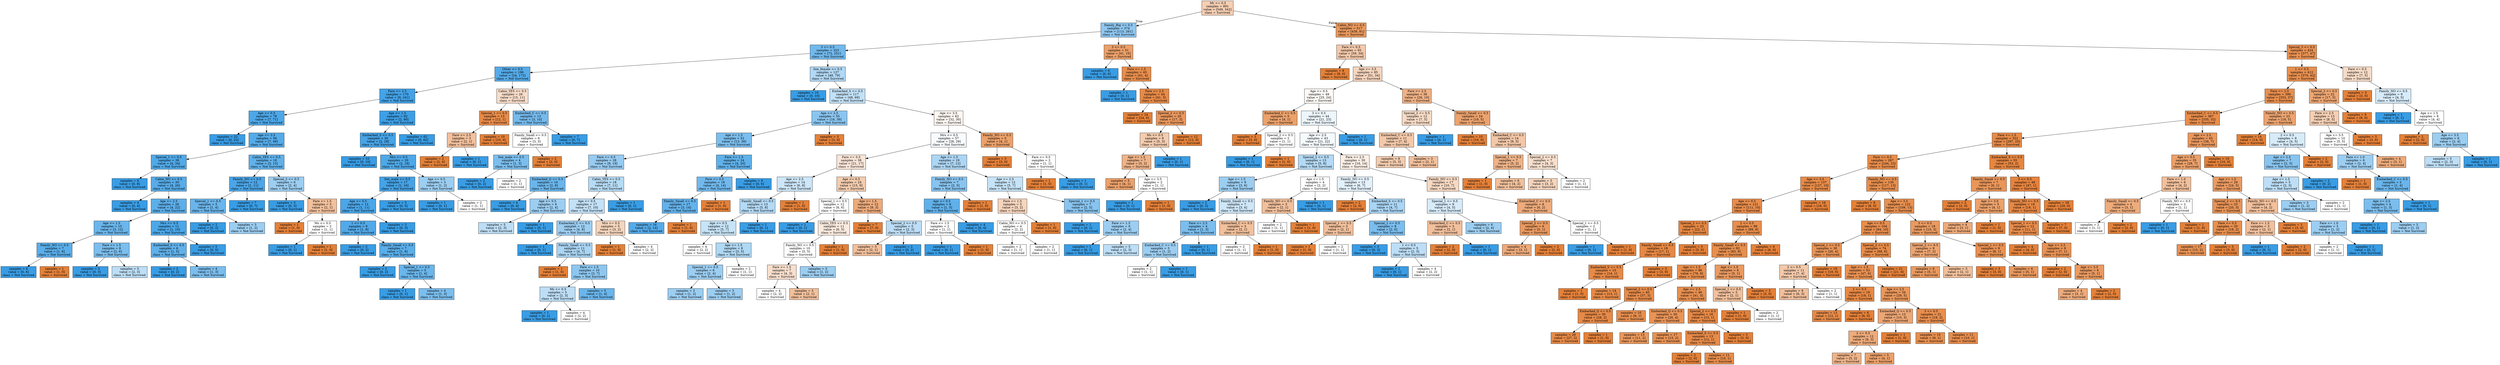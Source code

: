 digraph Tree {
node [shape=box, style="filled", color="black"] ;
0 [label=" Mr <= 0.5\nsamples = 891\nvalue = [549, 342]\nclass = Survived", fillcolor="#e5813960"] ;
1 [label="Family_Big <= 0.5\nsamples = 374\nvalue = [113, 261]\nclass = Not Survived", fillcolor="#399de591"] ;
0 -> 1 [labeldistance=2.5, labelangle=45, headlabel="True"] ;
2 [label="3 <= 0.5\nsamples = 323\nvalue = [72, 251]\nclass = Not Survived", fillcolor="#399de5b6"] ;
1 -> 2 ;
3 [label="Other <= 0.5\nsamples = 196\nvalue = [24, 172]\nclass = Not Survived", fillcolor="#399de5db"] ;
2 -> 3 ;
4 [label="Fare <= 2.5\nsamples = 170\nvalue = [9, 161]\nclass = Not Survived", fillcolor="#399de5f1"] ;
3 -> 4 ;
5 [label="Age <= 0.5\nsamples = 78\nvalue = [7, 71]\nclass = Not Survived", fillcolor="#399de5e6"] ;
4 -> 5 ;
6 [label="samples = 22\nvalue = [0, 22]\nclass = Not Survived", fillcolor="#399de5ff"] ;
5 -> 6 ;
7 [label="Age <= 3.5\nsamples = 56\nvalue = [7, 49]\nclass = Not Survived", fillcolor="#399de5db"] ;
5 -> 7 ;
8 [label="Special_1 <= 0.5\nsamples = 38\nvalue = [4, 34]\nclass = Not Survived", fillcolor="#399de5e1"] ;
7 -> 8 ;
9 [label="samples = 8\nvalue = [0, 8]\nclass = Not Survived", fillcolor="#399de5ff"] ;
8 -> 9 ;
10 [label="Cabin_NO <= 0.5\nsamples = 30\nvalue = [4, 26]\nclass = Not Survived", fillcolor="#399de5d8"] ;
8 -> 10 ;
11 [label="samples = 4\nvalue = [0, 4]\nclass = Not Survived", fillcolor="#399de5ff"] ;
10 -> 11 ;
12 [label="Age <= 2.5\nsamples = 26\nvalue = [4, 22]\nclass = Not Survived", fillcolor="#399de5d1"] ;
10 -> 12 ;
13 [label="Age <= 1.5\nsamples = 15\nvalue = [3, 12]\nclass = Not Survived", fillcolor="#399de5bf"] ;
12 -> 13 ;
14 [label="Family_NO <= 0.5\nsamples = 7\nvalue = [1, 6]\nclass = Not Survived", fillcolor="#399de5d4"] ;
13 -> 14 ;
15 [label="samples = 6\nvalue = [0, 6]\nclass = Not Survived", fillcolor="#399de5ff"] ;
14 -> 15 ;
16 [label="samples = 1\nvalue = [1, 0]\nclass = Survived", fillcolor="#e58139ff"] ;
14 -> 16 ;
17 [label="Fare <= 1.5\nsamples = 8\nvalue = [2, 6]\nclass = Not Survived", fillcolor="#399de5aa"] ;
13 -> 17 ;
18 [label="samples = 3\nvalue = [0, 3]\nclass = Not Survived", fillcolor="#399de5ff"] ;
17 -> 18 ;
19 [label="samples = 5\nvalue = [2, 3]\nclass = Not Survived", fillcolor="#399de555"] ;
17 -> 19 ;
20 [label=" Mrs <= 0.5\nsamples = 11\nvalue = [1, 10]\nclass = Not Survived", fillcolor="#399de5e6"] ;
12 -> 20 ;
21 [label="Embarked_S <= 0.5\nsamples = 6\nvalue = [1, 5]\nclass = Not Survived", fillcolor="#399de5cc"] ;
20 -> 21 ;
22 [label="samples = 2\nvalue = [0, 2]\nclass = Not Survived", fillcolor="#399de5ff"] ;
21 -> 22 ;
23 [label="samples = 4\nvalue = [1, 3]\nclass = Not Survived", fillcolor="#399de5aa"] ;
21 -> 23 ;
24 [label="samples = 5\nvalue = [0, 5]\nclass = Not Survived", fillcolor="#399de5ff"] ;
20 -> 24 ;
25 [label="Cabin_YES <= 0.5\nsamples = 18\nvalue = [3, 15]\nclass = Not Survived", fillcolor="#399de5cc"] ;
7 -> 25 ;
26 [label="Family_NO <= 0.5\nsamples = 12\nvalue = [1, 11]\nclass = Not Survived", fillcolor="#399de5e8"] ;
25 -> 26 ;
27 [label="Special_1 <= 0.5\nsamples = 5\nvalue = [1, 4]\nclass = Not Survived", fillcolor="#399de5bf"] ;
26 -> 27 ;
28 [label="samples = 2\nvalue = [0, 2]\nclass = Not Survived", fillcolor="#399de5ff"] ;
27 -> 28 ;
29 [label="samples = 3\nvalue = [1, 2]\nclass = Not Survived", fillcolor="#399de57f"] ;
27 -> 29 ;
30 [label="samples = 7\nvalue = [0, 7]\nclass = Not Survived", fillcolor="#399de5ff"] ;
26 -> 30 ;
31 [label="Special_2 <= 0.5\nsamples = 6\nvalue = [2, 4]\nclass = Not Survived", fillcolor="#399de57f"] ;
25 -> 31 ;
32 [label="samples = 3\nvalue = [0, 3]\nclass = Not Survived", fillcolor="#399de5ff"] ;
31 -> 32 ;
33 [label="Fare <= 1.5\nsamples = 3\nvalue = [2, 1]\nclass = Survived", fillcolor="#e581397f"] ;
31 -> 33 ;
34 [label="samples = 1\nvalue = [1, 0]\nclass = Survived", fillcolor="#e58139ff"] ;
33 -> 34 ;
35 [label=" Ms <= 0.5\nsamples = 2\nvalue = [1, 1]\nclass = Survived", fillcolor="#e5813900"] ;
33 -> 35 ;
36 [label="samples = 1\nvalue = [0, 1]\nclass = Not Survived", fillcolor="#399de5ff"] ;
35 -> 36 ;
37 [label="samples = 1\nvalue = [1, 0]\nclass = Survived", fillcolor="#e58139ff"] ;
35 -> 37 ;
38 [label="Age <= 1.5\nsamples = 92\nvalue = [2, 90]\nclass = Not Survived", fillcolor="#399de5f9"] ;
4 -> 38 ;
39 [label="Embarked_S <= 0.5\nsamples = 30\nvalue = [2, 28]\nclass = Not Survived", fillcolor="#399de5ed"] ;
38 -> 39 ;
40 [label="samples = 10\nvalue = [0, 10]\nclass = Not Survived", fillcolor="#399de5ff"] ;
39 -> 40 ;
41 [label=" Mrs <= 0.5\nsamples = 20\nvalue = [2, 18]\nclass = Not Survived", fillcolor="#399de5e3"] ;
39 -> 41 ;
42 [label="Sex_male <= 0.5\nsamples = 17\nvalue = [1, 16]\nclass = Not Survived", fillcolor="#399de5ef"] ;
41 -> 42 ;
43 [label="Age <= 0.5\nsamples = 12\nvalue = [1, 11]\nclass = Not Survived", fillcolor="#399de5e8"] ;
42 -> 43 ;
44 [label="1 <= 0.5\nsamples = 9\nvalue = [1, 8]\nclass = Not Survived", fillcolor="#399de5df"] ;
43 -> 44 ;
45 [label="samples = 2\nvalue = [0, 2]\nclass = Not Survived", fillcolor="#399de5ff"] ;
44 -> 45 ;
46 [label="Family_Small <= 0.5\nsamples = 7\nvalue = [1, 6]\nclass = Not Survived", fillcolor="#399de5d4"] ;
44 -> 46 ;
47 [label="samples = 2\nvalue = [0, 2]\nclass = Not Survived", fillcolor="#399de5ff"] ;
46 -> 47 ;
48 [label="Special_1 <= 0.5\nsamples = 5\nvalue = [1, 4]\nclass = Not Survived", fillcolor="#399de5bf"] ;
46 -> 48 ;
49 [label="samples = 1\nvalue = [0, 1]\nclass = Not Survived", fillcolor="#399de5ff"] ;
48 -> 49 ;
50 [label="samples = 4\nvalue = [1, 3]\nclass = Not Survived", fillcolor="#399de5aa"] ;
48 -> 50 ;
51 [label="samples = 3\nvalue = [0, 3]\nclass = Not Survived", fillcolor="#399de5ff"] ;
43 -> 51 ;
52 [label="samples = 5\nvalue = [0, 5]\nclass = Not Survived", fillcolor="#399de5ff"] ;
42 -> 52 ;
53 [label="Age <= 0.5\nsamples = 3\nvalue = [1, 2]\nclass = Not Survived", fillcolor="#399de57f"] ;
41 -> 53 ;
54 [label="samples = 1\nvalue = [0, 1]\nclass = Not Survived", fillcolor="#399de5ff"] ;
53 -> 54 ;
55 [label="samples = 2\nvalue = [1, 1]\nclass = Survived", fillcolor="#e5813900"] ;
53 -> 55 ;
56 [label="samples = 62\nvalue = [0, 62]\nclass = Not Survived", fillcolor="#399de5ff"] ;
38 -> 56 ;
57 [label="Cabin_YES <= 0.5\nsamples = 26\nvalue = [15, 11]\nclass = Survived", fillcolor="#e5813944"] ;
3 -> 57 ;
58 [label="Special_1 <= 0.5\nsamples = 13\nvalue = [12, 1]\nclass = Survived", fillcolor="#e58139ea"] ;
57 -> 58 ;
59 [label="Fare <= 2.5\nsamples = 3\nvalue = [2, 1]\nclass = Survived", fillcolor="#e581397f"] ;
58 -> 59 ;
60 [label="samples = 2\nvalue = [2, 0]\nclass = Survived", fillcolor="#e58139ff"] ;
59 -> 60 ;
61 [label="samples = 1\nvalue = [0, 1]\nclass = Not Survived", fillcolor="#399de5ff"] ;
59 -> 61 ;
62 [label="samples = 10\nvalue = [10, 0]\nclass = Survived", fillcolor="#e58139ff"] ;
58 -> 62 ;
63 [label="Embarked_C <= 0.5\nsamples = 13\nvalue = [3, 10]\nclass = Not Survived", fillcolor="#399de5b3"] ;
57 -> 63 ;
64 [label="Family_Small <= 0.5\nsamples = 6\nvalue = [3, 3]\nclass = Survived", fillcolor="#e5813900"] ;
63 -> 64 ;
65 [label="Sex_male <= 0.5\nsamples = 4\nvalue = [1, 3]\nclass = Not Survived", fillcolor="#399de5aa"] ;
64 -> 65 ;
66 [label="samples = 2\nvalue = [0, 2]\nclass = Not Survived", fillcolor="#399de5ff"] ;
65 -> 66 ;
67 [label="samples = 2\nvalue = [1, 1]\nclass = Survived", fillcolor="#e5813900"] ;
65 -> 67 ;
68 [label="samples = 2\nvalue = [2, 0]\nclass = Survived", fillcolor="#e58139ff"] ;
64 -> 68 ;
69 [label="samples = 7\nvalue = [0, 7]\nclass = Not Survived", fillcolor="#399de5ff"] ;
63 -> 69 ;
70 [label="Sex_female <= 0.5\nsamples = 127\nvalue = [48, 79]\nclass = Not Survived", fillcolor="#399de564"] ;
2 -> 70 ;
71 [label="samples = 10\nvalue = [0, 10]\nclass = Not Survived", fillcolor="#399de5ff"] ;
70 -> 71 ;
72 [label="Embarked_S <= 0.5\nsamples = 117\nvalue = [48, 69]\nclass = Not Survived", fillcolor="#399de54e"] ;
70 -> 72 ;
73 [label="Age <= 2.5\nsamples = 55\nvalue = [16, 39]\nclass = Not Survived", fillcolor="#399de596"] ;
72 -> 73 ;
74 [label="Age <= 1.5\nsamples = 52\nvalue = [13, 39]\nclass = Not Survived", fillcolor="#399de5aa"] ;
73 -> 74 ;
75 [label="Fare <= 0.5\nsamples = 28\nvalue = [9, 19]\nclass = Not Survived", fillcolor="#399de586"] ;
74 -> 75 ;
76 [label="Embarked_Q <= 0.5\nsamples = 10\nvalue = [2, 8]\nclass = Not Survived", fillcolor="#399de5bf"] ;
75 -> 76 ;
77 [label="samples = 4\nvalue = [0, 4]\nclass = Not Survived", fillcolor="#399de5ff"] ;
76 -> 77 ;
78 [label="Age <= 0.5\nsamples = 6\nvalue = [2, 4]\nclass = Not Survived", fillcolor="#399de57f"] ;
76 -> 78 ;
79 [label="samples = 5\nvalue = [2, 3]\nclass = Not Survived", fillcolor="#399de555"] ;
78 -> 79 ;
80 [label="samples = 1\nvalue = [0, 1]\nclass = Not Survived", fillcolor="#399de5ff"] ;
78 -> 80 ;
81 [label="Cabin_YES <= 0.5\nsamples = 18\nvalue = [7, 11]\nclass = Not Survived", fillcolor="#399de55d"] ;
75 -> 81 ;
82 [label="Age <= 0.5\nsamples = 17\nvalue = [7, 10]\nclass = Not Survived", fillcolor="#399de54d"] ;
81 -> 82 ;
83 [label="Embarked_C <= 0.5\nsamples = 12\nvalue = [4, 8]\nclass = Not Survived", fillcolor="#399de57f"] ;
82 -> 83 ;
84 [label="samples = 1\nvalue = [0, 1]\nclass = Not Survived", fillcolor="#399de5ff"] ;
83 -> 84 ;
85 [label="Family_Small <= 0.5\nsamples = 11\nvalue = [4, 7]\nclass = Not Survived", fillcolor="#399de56d"] ;
83 -> 85 ;
86 [label="samples = 1\nvalue = [1, 0]\nclass = Survived", fillcolor="#e58139ff"] ;
85 -> 86 ;
87 [label="Fare <= 1.5\nsamples = 10\nvalue = [3, 7]\nclass = Not Survived", fillcolor="#399de592"] ;
85 -> 87 ;
88 [label=" Ms <= 0.5\nsamples = 5\nvalue = [2, 3]\nclass = Not Survived", fillcolor="#399de555"] ;
87 -> 88 ;
89 [label="samples = 1\nvalue = [0, 1]\nclass = Not Survived", fillcolor="#399de5ff"] ;
88 -> 89 ;
90 [label="samples = 4\nvalue = [2, 2]\nclass = Survived", fillcolor="#e5813900"] ;
88 -> 90 ;
91 [label="samples = 5\nvalue = [1, 4]\nclass = Not Survived", fillcolor="#399de5bf"] ;
87 -> 91 ;
92 [label=" Mrs <= 0.5\nsamples = 5\nvalue = [3, 2]\nclass = Survived", fillcolor="#e5813955"] ;
82 -> 92 ;
93 [label="samples = 1\nvalue = [1, 0]\nclass = Survived", fillcolor="#e58139ff"] ;
92 -> 93 ;
94 [label="samples = 4\nvalue = [2, 2]\nclass = Survived", fillcolor="#e5813900"] ;
92 -> 94 ;
95 [label="samples = 1\nvalue = [0, 1]\nclass = Not Survived", fillcolor="#399de5ff"] ;
81 -> 95 ;
96 [label="Fare <= 1.5\nsamples = 24\nvalue = [4, 20]\nclass = Not Survived", fillcolor="#399de5cc"] ;
74 -> 96 ;
97 [label="Fare <= 0.5\nsamples = 18\nvalue = [4, 14]\nclass = Not Survived", fillcolor="#399de5b6"] ;
96 -> 97 ;
98 [label="Family_Small <= 0.5\nsamples = 17\nvalue = [3, 14]\nclass = Not Survived", fillcolor="#399de5c8"] ;
97 -> 98 ;
99 [label="samples = 16\nvalue = [2, 14]\nclass = Not Survived", fillcolor="#399de5db"] ;
98 -> 99 ;
100 [label="samples = 1\nvalue = [1, 0]\nclass = Survived", fillcolor="#e58139ff"] ;
98 -> 100 ;
101 [label="samples = 1\nvalue = [1, 0]\nclass = Survived", fillcolor="#e58139ff"] ;
97 -> 101 ;
102 [label="samples = 6\nvalue = [0, 6]\nclass = Not Survived", fillcolor="#399de5ff"] ;
96 -> 102 ;
103 [label="samples = 3\nvalue = [3, 0]\nclass = Survived", fillcolor="#e58139ff"] ;
73 -> 103 ;
104 [label="Age <= 3.5\nsamples = 62\nvalue = [32, 30]\nclass = Survived", fillcolor="#e5813910"] ;
72 -> 104 ;
105 [label=" Mrs <= 0.5\nsamples = 57\nvalue = [28, 29]\nclass = Not Survived", fillcolor="#399de509"] ;
104 -> 105 ;
106 [label="Fare <= 0.5\nsamples = 38\nvalue = [21, 17]\nclass = Survived", fillcolor="#e5813931"] ;
105 -> 106 ;
107 [label="Age <= 2.5\nsamples = 14\nvalue = [6, 8]\nclass = Not Survived", fillcolor="#399de540"] ;
106 -> 107 ;
108 [label="Family_Small <= 0.5\nsamples = 13\nvalue = [5, 8]\nclass = Not Survived", fillcolor="#399de560"] ;
107 -> 108 ;
109 [label="Age <= 0.5\nsamples = 12\nvalue = [5, 7]\nclass = Not Survived", fillcolor="#399de549"] ;
108 -> 109 ;
110 [label="samples = 4\nvalue = [2, 2]\nclass = Survived", fillcolor="#e5813900"] ;
109 -> 110 ;
111 [label="Age <= 1.5\nsamples = 8\nvalue = [3, 5]\nclass = Not Survived", fillcolor="#399de566"] ;
109 -> 111 ;
112 [label="Special_1 <= 0.5\nsamples = 6\nvalue = [2, 4]\nclass = Not Survived", fillcolor="#399de57f"] ;
111 -> 112 ;
113 [label="samples = 3\nvalue = [1, 2]\nclass = Not Survived", fillcolor="#399de57f"] ;
112 -> 113 ;
114 [label="samples = 3\nvalue = [1, 2]\nclass = Not Survived", fillcolor="#399de57f"] ;
112 -> 114 ;
115 [label="samples = 2\nvalue = [1, 1]\nclass = Survived", fillcolor="#e5813900"] ;
111 -> 115 ;
116 [label="samples = 1\nvalue = [0, 1]\nclass = Not Survived", fillcolor="#399de5ff"] ;
108 -> 116 ;
117 [label="samples = 1\nvalue = [1, 0]\nclass = Survived", fillcolor="#e58139ff"] ;
107 -> 117 ;
118 [label="Age <= 0.5\nsamples = 24\nvalue = [15, 9]\nclass = Survived", fillcolor="#e5813966"] ;
106 -> 118 ;
119 [label="Special_1 <= 0.5\nsamples = 12\nvalue = [6, 6]\nclass = Survived", fillcolor="#e5813900"] ;
118 -> 119 ;
120 [label="samples = 1\nvalue = [0, 1]\nclass = Not Survived", fillcolor="#399de5ff"] ;
119 -> 120 ;
121 [label="Cabin_YES <= 0.5\nsamples = 11\nvalue = [6, 5]\nclass = Survived", fillcolor="#e581392a"] ;
119 -> 121 ;
122 [label="Family_NO <= 0.5\nsamples = 10\nvalue = [5, 5]\nclass = Survived", fillcolor="#e5813900"] ;
121 -> 122 ;
123 [label="Fare <= 1.5\nsamples = 7\nvalue = [4, 3]\nclass = Survived", fillcolor="#e5813940"] ;
122 -> 123 ;
124 [label="samples = 4\nvalue = [2, 2]\nclass = Survived", fillcolor="#e5813900"] ;
123 -> 124 ;
125 [label="samples = 3\nvalue = [2, 1]\nclass = Survived", fillcolor="#e581397f"] ;
123 -> 125 ;
126 [label="samples = 3\nvalue = [1, 2]\nclass = Not Survived", fillcolor="#399de57f"] ;
122 -> 126 ;
127 [label="samples = 1\nvalue = [1, 0]\nclass = Survived", fillcolor="#e58139ff"] ;
121 -> 127 ;
128 [label="Age <= 1.5\nsamples = 12\nvalue = [9, 3]\nclass = Survived", fillcolor="#e58139aa"] ;
118 -> 128 ;
129 [label="samples = 7\nvalue = [7, 0]\nclass = Survived", fillcolor="#e58139ff"] ;
128 -> 129 ;
130 [label="Special_2 <= 0.5\nsamples = 5\nvalue = [2, 3]\nclass = Not Survived", fillcolor="#399de555"] ;
128 -> 130 ;
131 [label="samples = 3\nvalue = [2, 1]\nclass = Survived", fillcolor="#e581397f"] ;
130 -> 131 ;
132 [label="samples = 2\nvalue = [0, 2]\nclass = Not Survived", fillcolor="#399de5ff"] ;
130 -> 132 ;
133 [label="Age <= 1.5\nsamples = 19\nvalue = [7, 12]\nclass = Not Survived", fillcolor="#399de56a"] ;
105 -> 133 ;
134 [label="Family_NO <= 0.5\nsamples = 7\nvalue = [2, 5]\nclass = Not Survived", fillcolor="#399de599"] ;
133 -> 134 ;
135 [label="Age <= 0.5\nsamples = 6\nvalue = [1, 5]\nclass = Not Survived", fillcolor="#399de5cc"] ;
134 -> 135 ;
136 [label="Fare <= 1.5\nsamples = 2\nvalue = [1, 1]\nclass = Survived", fillcolor="#e5813900"] ;
135 -> 136 ;
137 [label="samples = 1\nvalue = [0, 1]\nclass = Not Survived", fillcolor="#399de5ff"] ;
136 -> 137 ;
138 [label="samples = 1\nvalue = [1, 0]\nclass = Survived", fillcolor="#e58139ff"] ;
136 -> 138 ;
139 [label="samples = 4\nvalue = [0, 4]\nclass = Not Survived", fillcolor="#399de5ff"] ;
135 -> 139 ;
140 [label="samples = 1\nvalue = [1, 0]\nclass = Survived", fillcolor="#e58139ff"] ;
134 -> 140 ;
141 [label="Age <= 2.5\nsamples = 12\nvalue = [5, 7]\nclass = Not Survived", fillcolor="#399de549"] ;
133 -> 141 ;
142 [label="Fare <= 1.5\nsamples = 5\nvalue = [3, 2]\nclass = Survived", fillcolor="#e5813955"] ;
141 -> 142 ;
143 [label="Cabin_NO <= 0.5\nsamples = 4\nvalue = [2, 2]\nclass = Survived", fillcolor="#e5813900"] ;
142 -> 143 ;
144 [label="samples = 2\nvalue = [1, 1]\nclass = Survived", fillcolor="#e5813900"] ;
143 -> 144 ;
145 [label="samples = 2\nvalue = [1, 1]\nclass = Survived", fillcolor="#e5813900"] ;
143 -> 145 ;
146 [label="samples = 1\nvalue = [1, 0]\nclass = Survived", fillcolor="#e58139ff"] ;
142 -> 146 ;
147 [label="Special_1 <= 0.5\nsamples = 7\nvalue = [2, 5]\nclass = Not Survived", fillcolor="#399de599"] ;
141 -> 147 ;
148 [label="samples = 1\nvalue = [0, 1]\nclass = Not Survived", fillcolor="#399de5ff"] ;
147 -> 148 ;
149 [label="Fare <= 1.5\nsamples = 6\nvalue = [2, 4]\nclass = Not Survived", fillcolor="#399de57f"] ;
147 -> 149 ;
150 [label="samples = 1\nvalue = [0, 1]\nclass = Not Survived", fillcolor="#399de5ff"] ;
149 -> 150 ;
151 [label="samples = 5\nvalue = [2, 3]\nclass = Not Survived", fillcolor="#399de555"] ;
149 -> 151 ;
152 [label="Family_NO <= 0.5\nsamples = 5\nvalue = [4, 1]\nclass = Survived", fillcolor="#e58139bf"] ;
104 -> 152 ;
153 [label="samples = 3\nvalue = [3, 0]\nclass = Survived", fillcolor="#e58139ff"] ;
152 -> 153 ;
154 [label="Fare <= 0.5\nsamples = 2\nvalue = [1, 1]\nclass = Survived", fillcolor="#e5813900"] ;
152 -> 154 ;
155 [label="samples = 1\nvalue = [1, 0]\nclass = Survived", fillcolor="#e58139ff"] ;
154 -> 155 ;
156 [label="samples = 1\nvalue = [0, 1]\nclass = Not Survived", fillcolor="#399de5ff"] ;
154 -> 156 ;
157 [label="3 <= 0.5\nsamples = 51\nvalue = [41, 10]\nclass = Survived", fillcolor="#e58139c1"] ;
1 -> 157 ;
158 [label="samples = 6\nvalue = [0, 6]\nclass = Not Survived", fillcolor="#399de5ff"] ;
157 -> 158 ;
159 [label="Fare <= 1.5\nsamples = 45\nvalue = [41, 4]\nclass = Survived", fillcolor="#e58139e6"] ;
157 -> 159 ;
160 [label="samples = 1\nvalue = [0, 1]\nclass = Not Survived", fillcolor="#399de5ff"] ;
159 -> 160 ;
161 [label="Fare <= 2.5\nsamples = 44\nvalue = [41, 3]\nclass = Survived", fillcolor="#e58139ec"] ;
159 -> 161 ;
162 [label="samples = 24\nvalue = [24, 0]\nclass = Survived", fillcolor="#e58139ff"] ;
161 -> 162 ;
163 [label="Special_2 <= 0.5\nsamples = 20\nvalue = [17, 3]\nclass = Survived", fillcolor="#e58139d2"] ;
161 -> 163 ;
164 [label=" Ms <= 0.5\nsamples = 8\nvalue = [5, 3]\nclass = Survived", fillcolor="#e5813966"] ;
163 -> 164 ;
165 [label="Age <= 1.5\nsamples = 7\nvalue = [5, 2]\nclass = Survived", fillcolor="#e5813999"] ;
164 -> 165 ;
166 [label="samples = 5\nvalue = [4, 1]\nclass = Survived", fillcolor="#e58139bf"] ;
165 -> 166 ;
167 [label="Age <= 3.5\nsamples = 2\nvalue = [1, 1]\nclass = Survived", fillcolor="#e5813900"] ;
165 -> 167 ;
168 [label="samples = 1\nvalue = [0, 1]\nclass = Not Survived", fillcolor="#399de5ff"] ;
167 -> 168 ;
169 [label="samples = 1\nvalue = [1, 0]\nclass = Survived", fillcolor="#e58139ff"] ;
167 -> 169 ;
170 [label="samples = 1\nvalue = [0, 1]\nclass = Not Survived", fillcolor="#399de5ff"] ;
164 -> 170 ;
171 [label="samples = 12\nvalue = [12, 0]\nclass = Survived", fillcolor="#e58139ff"] ;
163 -> 171 ;
172 [label="Cabin_NO <= 0.5\nsamples = 517\nvalue = [436, 81]\nclass = Survived", fillcolor="#e58139d0"] ;
0 -> 172 [labeldistance=2.5, labelangle=-45, headlabel="False"] ;
173 [label="Fare <= 0.5\nsamples = 93\nvalue = [59, 34]\nclass = Survived", fillcolor="#e581396c"] ;
172 -> 173 ;
174 [label="samples = 8\nvalue = [8, 0]\nclass = Survived", fillcolor="#e58139ff"] ;
173 -> 174 ;
175 [label="Age <= 3.5\nsamples = 85\nvalue = [51, 34]\nclass = Survived", fillcolor="#e5813955"] ;
173 -> 175 ;
176 [label="Age <= 0.5\nsamples = 49\nvalue = [25, 24]\nclass = Survived", fillcolor="#e581390a"] ;
175 -> 176 ;
177 [label="Embarked_C <= 0.5\nsamples = 5\nvalue = [4, 1]\nclass = Survived", fillcolor="#e58139bf"] ;
176 -> 177 ;
178 [label="samples = 3\nvalue = [3, 0]\nclass = Survived", fillcolor="#e58139ff"] ;
177 -> 178 ;
179 [label="Special_2 <= 0.5\nsamples = 2\nvalue = [1, 1]\nclass = Survived", fillcolor="#e5813900"] ;
177 -> 179 ;
180 [label="samples = 1\nvalue = [0, 1]\nclass = Not Survived", fillcolor="#399de5ff"] ;
179 -> 180 ;
181 [label="samples = 1\nvalue = [1, 0]\nclass = Survived", fillcolor="#e58139ff"] ;
179 -> 181 ;
182 [label="3 <= 0.5\nsamples = 44\nvalue = [21, 23]\nclass = Not Survived", fillcolor="#399de516"] ;
176 -> 182 ;
183 [label="Age <= 2.5\nsamples = 43\nvalue = [21, 22]\nclass = Not Survived", fillcolor="#399de50c"] ;
182 -> 183 ;
184 [label="Special_2 <= 0.5\nsamples = 13\nvalue = [5, 8]\nclass = Not Survived", fillcolor="#399de560"] ;
183 -> 184 ;
185 [label="Age <= 1.5\nsamples = 9\nvalue = [3, 6]\nclass = Not Survived", fillcolor="#399de57f"] ;
184 -> 185 ;
186 [label="samples = 2\nvalue = [0, 2]\nclass = Not Survived", fillcolor="#399de5ff"] ;
185 -> 186 ;
187 [label="Family_Small <= 0.5\nsamples = 7\nvalue = [3, 4]\nclass = Not Survived", fillcolor="#399de540"] ;
185 -> 187 ;
188 [label="Fare <= 2.5\nsamples = 4\nvalue = [1, 3]\nclass = Not Survived", fillcolor="#399de5aa"] ;
187 -> 188 ;
189 [label="Embarked_C <= 0.5\nsamples = 3\nvalue = [1, 2]\nclass = Not Survived", fillcolor="#399de57f"] ;
188 -> 189 ;
190 [label="samples = 2\nvalue = [1, 1]\nclass = Survived", fillcolor="#e5813900"] ;
189 -> 190 ;
191 [label="samples = 1\nvalue = [0, 1]\nclass = Not Survived", fillcolor="#399de5ff"] ;
189 -> 191 ;
192 [label="samples = 1\nvalue = [0, 1]\nclass = Not Survived", fillcolor="#399de5ff"] ;
188 -> 192 ;
193 [label="Embarked_C <= 0.5\nsamples = 3\nvalue = [2, 1]\nclass = Survived", fillcolor="#e581397f"] ;
187 -> 193 ;
194 [label="samples = 2\nvalue = [1, 1]\nclass = Survived", fillcolor="#e5813900"] ;
193 -> 194 ;
195 [label="samples = 1\nvalue = [1, 0]\nclass = Survived", fillcolor="#e58139ff"] ;
193 -> 195 ;
196 [label="Age <= 1.5\nsamples = 4\nvalue = [2, 2]\nclass = Survived", fillcolor="#e5813900"] ;
184 -> 196 ;
197 [label="Family_NO <= 0.5\nsamples = 3\nvalue = [2, 1]\nclass = Survived", fillcolor="#e581397f"] ;
196 -> 197 ;
198 [label="samples = 2\nvalue = [1, 1]\nclass = Survived", fillcolor="#e5813900"] ;
197 -> 198 ;
199 [label="samples = 1\nvalue = [1, 0]\nclass = Survived", fillcolor="#e58139ff"] ;
197 -> 199 ;
200 [label="samples = 1\nvalue = [0, 1]\nclass = Not Survived", fillcolor="#399de5ff"] ;
196 -> 200 ;
201 [label="Fare <= 2.5\nsamples = 30\nvalue = [16, 14]\nclass = Survived", fillcolor="#e5813920"] ;
183 -> 201 ;
202 [label="Family_NO <= 0.5\nsamples = 13\nvalue = [6, 7]\nclass = Not Survived", fillcolor="#399de524"] ;
201 -> 202 ;
203 [label="samples = 2\nvalue = [2, 0]\nclass = Survived", fillcolor="#e58139ff"] ;
202 -> 203 ;
204 [label="Embarked_S <= 0.5\nsamples = 11\nvalue = [4, 7]\nclass = Not Survived", fillcolor="#399de56d"] ;
202 -> 204 ;
205 [label="Special_1 <= 0.5\nsamples = 3\nvalue = [2, 1]\nclass = Survived", fillcolor="#e581397f"] ;
204 -> 205 ;
206 [label="samples = 1\nvalue = [1, 0]\nclass = Survived", fillcolor="#e58139ff"] ;
205 -> 206 ;
207 [label="samples = 2\nvalue = [1, 1]\nclass = Survived", fillcolor="#e5813900"] ;
205 -> 207 ;
208 [label="Special_1 <= 0.5\nsamples = 8\nvalue = [2, 6]\nclass = Not Survived", fillcolor="#399de5aa"] ;
204 -> 208 ;
209 [label="samples = 3\nvalue = [0, 3]\nclass = Not Survived", fillcolor="#399de5ff"] ;
208 -> 209 ;
210 [label="1 <= 0.5\nsamples = 5\nvalue = [2, 3]\nclass = Not Survived", fillcolor="#399de555"] ;
208 -> 210 ;
211 [label="samples = 1\nvalue = [0, 1]\nclass = Not Survived", fillcolor="#399de5ff"] ;
210 -> 211 ;
212 [label="samples = 4\nvalue = [2, 2]\nclass = Survived", fillcolor="#e5813900"] ;
210 -> 212 ;
213 [label="Family_NO <= 0.5\nsamples = 17\nvalue = [10, 7]\nclass = Survived", fillcolor="#e581394d"] ;
201 -> 213 ;
214 [label="Special_1 <= 0.5\nsamples = 9\nvalue = [4, 5]\nclass = Not Survived", fillcolor="#399de533"] ;
213 -> 214 ;
215 [label="Embarked_C <= 0.5\nsamples = 3\nvalue = [2, 1]\nclass = Survived", fillcolor="#e581397f"] ;
214 -> 215 ;
216 [label="samples = 2\nvalue = [2, 0]\nclass = Survived", fillcolor="#e58139ff"] ;
215 -> 216 ;
217 [label="samples = 1\nvalue = [0, 1]\nclass = Not Survived", fillcolor="#399de5ff"] ;
215 -> 217 ;
218 [label="samples = 6\nvalue = [2, 4]\nclass = Not Survived", fillcolor="#399de57f"] ;
214 -> 218 ;
219 [label="Embarked_C <= 0.5\nsamples = 8\nvalue = [6, 2]\nclass = Survived", fillcolor="#e58139aa"] ;
213 -> 219 ;
220 [label="Special_2 <= 0.5\nsamples = 6\nvalue = [5, 1]\nclass = Survived", fillcolor="#e58139cc"] ;
219 -> 220 ;
221 [label="samples = 4\nvalue = [3, 1]\nclass = Survived", fillcolor="#e58139aa"] ;
220 -> 221 ;
222 [label="samples = 2\nvalue = [2, 0]\nclass = Survived", fillcolor="#e58139ff"] ;
220 -> 222 ;
223 [label="Special_1 <= 0.5\nsamples = 2\nvalue = [1, 1]\nclass = Survived", fillcolor="#e5813900"] ;
219 -> 223 ;
224 [label="samples = 1\nvalue = [0, 1]\nclass = Not Survived", fillcolor="#399de5ff"] ;
223 -> 224 ;
225 [label="samples = 1\nvalue = [1, 0]\nclass = Survived", fillcolor="#e58139ff"] ;
223 -> 225 ;
226 [label="samples = 1\nvalue = [0, 1]\nclass = Not Survived", fillcolor="#399de5ff"] ;
182 -> 226 ;
227 [label="Fare <= 2.5\nsamples = 36\nvalue = [26, 10]\nclass = Survived", fillcolor="#e581399d"] ;
175 -> 227 ;
228 [label="Special_2 <= 0.5\nsamples = 12\nvalue = [7, 5]\nclass = Survived", fillcolor="#e5813949"] ;
227 -> 228 ;
229 [label="Embarked_C <= 0.5\nsamples = 11\nvalue = [7, 4]\nclass = Survived", fillcolor="#e581396d"] ;
228 -> 229 ;
230 [label="samples = 8\nvalue = [5, 3]\nclass = Survived", fillcolor="#e5813966"] ;
229 -> 230 ;
231 [label="samples = 3\nvalue = [2, 1]\nclass = Survived", fillcolor="#e581397f"] ;
229 -> 231 ;
232 [label="samples = 1\nvalue = [0, 1]\nclass = Not Survived", fillcolor="#399de5ff"] ;
228 -> 232 ;
233 [label="Family_Small <= 0.5\nsamples = 24\nvalue = [19, 5]\nclass = Survived", fillcolor="#e58139bc"] ;
227 -> 233 ;
234 [label="samples = 10\nvalue = [10, 0]\nclass = Survived", fillcolor="#e58139ff"] ;
233 -> 234 ;
235 [label="Embarked_C <= 0.5\nsamples = 14\nvalue = [9, 5]\nclass = Survived", fillcolor="#e5813971"] ;
233 -> 235 ;
236 [label="Special_1 <= 0.5\nsamples = 7\nvalue = [5, 2]\nclass = Survived", fillcolor="#e5813999"] ;
235 -> 236 ;
237 [label="samples = 1\nvalue = [1, 0]\nclass = Survived", fillcolor="#e58139ff"] ;
236 -> 237 ;
238 [label="samples = 6\nvalue = [4, 2]\nclass = Survived", fillcolor="#e581397f"] ;
236 -> 238 ;
239 [label="Special_2 <= 0.5\nsamples = 7\nvalue = [4, 3]\nclass = Survived", fillcolor="#e5813940"] ;
235 -> 239 ;
240 [label="samples = 5\nvalue = [3, 2]\nclass = Survived", fillcolor="#e5813955"] ;
239 -> 240 ;
241 [label="samples = 2\nvalue = [1, 1]\nclass = Survived", fillcolor="#e5813900"] ;
239 -> 241 ;
242 [label="Special_3 <= 0.5\nsamples = 424\nvalue = [377, 47]\nclass = Survived", fillcolor="#e58139df"] ;
172 -> 242 ;
243 [label="1 <= 0.5\nsamples = 412\nvalue = [370, 42]\nclass = Survived", fillcolor="#e58139e2"] ;
242 -> 243 ;
244 [label="Fare <= 2.5\nsamples = 390\nvalue = [353, 37]\nclass = Survived", fillcolor="#e58139e4"] ;
243 -> 244 ;
245 [label="Embarked_C <= 0.5\nsamples = 367\nvalue = [335, 32]\nclass = Survived", fillcolor="#e58139e7"] ;
244 -> 245 ;
246 [label="Fare <= 1.5\nsamples = 322\nvalue = [297, 25]\nclass = Survived", fillcolor="#e58139ea"] ;
245 -> 246 ;
247 [label="Fare <= 0.5\nsamples = 267\nvalue = [244, 23]\nclass = Survived", fillcolor="#e58139e7"] ;
246 -> 247 ;
248 [label="Age <= 3.5\nsamples = 137\nvalue = [127, 10]\nclass = Survived", fillcolor="#e58139eb"] ;
247 -> 248 ;
249 [label="Age <= 0.5\nsamples = 121\nvalue = [111, 10]\nclass = Survived", fillcolor="#e58139e8"] ;
248 -> 249 ;
250 [label="Special_2 <= 0.5\nsamples = 23\nvalue = [22, 1]\nclass = Survived", fillcolor="#e58139f3"] ;
249 -> 250 ;
251 [label="Family_Small <= 0.5\nsamples = 18\nvalue = [17, 1]\nclass = Survived", fillcolor="#e58139f0"] ;
250 -> 251 ;
252 [label="Embarked_S <= 0.5\nsamples = 15\nvalue = [14, 1]\nclass = Survived", fillcolor="#e58139ed"] ;
251 -> 252 ;
253 [label="samples = 1\nvalue = [1, 0]\nclass = Survived", fillcolor="#e58139ff"] ;
252 -> 253 ;
254 [label="samples = 14\nvalue = [13, 1]\nclass = Survived", fillcolor="#e58139eb"] ;
252 -> 254 ;
255 [label="samples = 3\nvalue = [3, 0]\nclass = Survived", fillcolor="#e58139ff"] ;
251 -> 255 ;
256 [label="samples = 5\nvalue = [5, 0]\nclass = Survived", fillcolor="#e58139ff"] ;
250 -> 256 ;
257 [label="2 <= 0.5\nsamples = 98\nvalue = [89, 9]\nclass = Survived", fillcolor="#e58139e5"] ;
249 -> 257 ;
258 [label="Family_Small <= 0.5\nsamples = 92\nvalue = [83, 9]\nclass = Survived", fillcolor="#e58139e3"] ;
257 -> 258 ;
259 [label="Age <= 1.5\nsamples = 86\nvalue = [78, 8]\nclass = Survived", fillcolor="#e58139e5"] ;
258 -> 259 ;
260 [label="Special_2 <= 0.5\nsamples = 40\nvalue = [37, 3]\nclass = Survived", fillcolor="#e58139ea"] ;
259 -> 260 ;
261 [label="Embarked_Q <= 0.5\nsamples = 30\nvalue = [28, 2]\nclass = Survived", fillcolor="#e58139ed"] ;
260 -> 261 ;
262 [label="samples = 29\nvalue = [27, 2]\nclass = Survived", fillcolor="#e58139ec"] ;
261 -> 262 ;
263 [label="samples = 1\nvalue = [1, 0]\nclass = Survived", fillcolor="#e58139ff"] ;
261 -> 263 ;
264 [label="samples = 10\nvalue = [9, 1]\nclass = Survived", fillcolor="#e58139e3"] ;
260 -> 264 ;
265 [label="Age <= 2.5\nsamples = 46\nvalue = [41, 5]\nclass = Survived", fillcolor="#e58139e0"] ;
259 -> 265 ;
266 [label="Embarked_Q <= 0.5\nsamples = 30\nvalue = [26, 4]\nclass = Survived", fillcolor="#e58139d8"] ;
265 -> 266 ;
267 [label="samples = 13\nvalue = [11, 2]\nclass = Survived", fillcolor="#e58139d1"] ;
266 -> 267 ;
268 [label="samples = 17\nvalue = [15, 2]\nclass = Survived", fillcolor="#e58139dd"] ;
266 -> 268 ;
269 [label="Special_2 <= 0.5\nsamples = 16\nvalue = [15, 1]\nclass = Survived", fillcolor="#e58139ee"] ;
265 -> 269 ;
270 [label="Embarked_S <= 0.5\nsamples = 13\nvalue = [12, 1]\nclass = Survived", fillcolor="#e58139ea"] ;
269 -> 270 ;
271 [label="samples = 2\nvalue = [2, 0]\nclass = Survived", fillcolor="#e58139ff"] ;
270 -> 271 ;
272 [label="samples = 11\nvalue = [10, 1]\nclass = Survived", fillcolor="#e58139e6"] ;
270 -> 272 ;
273 [label="samples = 3\nvalue = [3, 0]\nclass = Survived", fillcolor="#e58139ff"] ;
269 -> 273 ;
274 [label="Age <= 1.5\nsamples = 6\nvalue = [5, 1]\nclass = Survived", fillcolor="#e58139cc"] ;
258 -> 274 ;
275 [label="Special_1 <= 0.5\nsamples = 3\nvalue = [2, 1]\nclass = Survived", fillcolor="#e581397f"] ;
274 -> 275 ;
276 [label="samples = 1\nvalue = [1, 0]\nclass = Survived", fillcolor="#e58139ff"] ;
275 -> 276 ;
277 [label="samples = 2\nvalue = [1, 1]\nclass = Survived", fillcolor="#e5813900"] ;
275 -> 277 ;
278 [label="samples = 3\nvalue = [3, 0]\nclass = Survived", fillcolor="#e58139ff"] ;
274 -> 278 ;
279 [label="samples = 6\nvalue = [6, 0]\nclass = Survived", fillcolor="#e58139ff"] ;
257 -> 279 ;
280 [label="samples = 16\nvalue = [16, 0]\nclass = Survived", fillcolor="#e58139ff"] ;
248 -> 280 ;
281 [label="Family_NO <= 0.5\nsamples = 130\nvalue = [117, 13]\nclass = Survived", fillcolor="#e58139e3"] ;
247 -> 281 ;
282 [label="samples = 8\nvalue = [8, 0]\nclass = Survived", fillcolor="#e58139ff"] ;
281 -> 282 ;
283 [label="Age <= 3.5\nsamples = 122\nvalue = [109, 13]\nclass = Survived", fillcolor="#e58139e1"] ;
281 -> 283 ;
284 [label="Age <= 0.5\nsamples = 104\nvalue = [94, 10]\nclass = Survived", fillcolor="#e58139e4"] ;
283 -> 284 ;
285 [label="Special_1 <= 0.5\nsamples = 30\nvalue = [26, 4]\nclass = Survived", fillcolor="#e58139d8"] ;
284 -> 285 ;
286 [label="2 <= 0.5\nsamples = 11\nvalue = [7, 4]\nclass = Survived", fillcolor="#e581396d"] ;
285 -> 286 ;
287 [label="samples = 9\nvalue = [6, 3]\nclass = Survived", fillcolor="#e581397f"] ;
286 -> 287 ;
288 [label="samples = 2\nvalue = [1, 1]\nclass = Survived", fillcolor="#e5813900"] ;
286 -> 288 ;
289 [label="samples = 19\nvalue = [19, 0]\nclass = Survived", fillcolor="#e58139ff"] ;
285 -> 289 ;
290 [label="Special_2 <= 0.5\nsamples = 74\nvalue = [68, 6]\nclass = Survived", fillcolor="#e58139e9"] ;
284 -> 290 ;
291 [label="Age <= 1.5\nsamples = 53\nvalue = [47, 6]\nclass = Survived", fillcolor="#e58139de"] ;
290 -> 291 ;
292 [label="2 <= 0.5\nsamples = 19\nvalue = [18, 1]\nclass = Survived", fillcolor="#e58139f1"] ;
291 -> 292 ;
293 [label="samples = 13\nvalue = [12, 1]\nclass = Survived", fillcolor="#e58139ea"] ;
292 -> 293 ;
294 [label="samples = 6\nvalue = [6, 0]\nclass = Survived", fillcolor="#e58139ff"] ;
292 -> 294 ;
295 [label="Age <= 2.5\nsamples = 34\nvalue = [29, 5]\nclass = Survived", fillcolor="#e58139d3"] ;
291 -> 295 ;
296 [label="Embarked_Q <= 0.5\nsamples = 13\nvalue = [10, 3]\nclass = Survived", fillcolor="#e58139b3"] ;
295 -> 296 ;
297 [label="2 <= 0.5\nsamples = 12\nvalue = [9, 3]\nclass = Survived", fillcolor="#e58139aa"] ;
296 -> 297 ;
298 [label="samples = 7\nvalue = [5, 2]\nclass = Survived", fillcolor="#e5813999"] ;
297 -> 298 ;
299 [label="samples = 5\nvalue = [4, 1]\nclass = Survived", fillcolor="#e58139bf"] ;
297 -> 299 ;
300 [label="samples = 1\nvalue = [1, 0]\nclass = Survived", fillcolor="#e58139ff"] ;
296 -> 300 ;
301 [label="3 <= 0.5\nsamples = 21\nvalue = [19, 2]\nclass = Survived", fillcolor="#e58139e4"] ;
295 -> 301 ;
302 [label="samples = 10\nvalue = [9, 1]\nclass = Survived", fillcolor="#e58139e3"] ;
301 -> 302 ;
303 [label="samples = 11\nvalue = [10, 1]\nclass = Survived", fillcolor="#e58139e6"] ;
301 -> 303 ;
304 [label="samples = 21\nvalue = [21, 0]\nclass = Survived", fillcolor="#e58139ff"] ;
290 -> 304 ;
305 [label="3 <= 0.5\nsamples = 18\nvalue = [15, 3]\nclass = Survived", fillcolor="#e58139cc"] ;
283 -> 305 ;
306 [label="Special_2 <= 0.5\nsamples = 9\nvalue = [7, 2]\nclass = Survived", fillcolor="#e58139b6"] ;
305 -> 306 ;
307 [label="samples = 6\nvalue = [5, 1]\nclass = Survived", fillcolor="#e58139cc"] ;
306 -> 307 ;
308 [label="samples = 3\nvalue = [2, 1]\nclass = Survived", fillcolor="#e581397f"] ;
306 -> 308 ;
309 [label="Special_1 <= 0.5\nsamples = 9\nvalue = [8, 1]\nclass = Survived", fillcolor="#e58139df"] ;
305 -> 309 ;
310 [label="samples = 3\nvalue = [3, 0]\nclass = Survived", fillcolor="#e58139ff"] ;
309 -> 310 ;
311 [label="samples = 6\nvalue = [5, 1]\nclass = Survived", fillcolor="#e58139cc"] ;
309 -> 311 ;
312 [label="Embarked_S <= 0.5\nsamples = 55\nvalue = [53, 2]\nclass = Survived", fillcolor="#e58139f5"] ;
246 -> 312 ;
313 [label="Family_Small <= 0.5\nsamples = 7\nvalue = [6, 1]\nclass = Survived", fillcolor="#e58139d4"] ;
312 -> 313 ;
314 [label="samples = 2\nvalue = [2, 0]\nclass = Survived", fillcolor="#e58139ff"] ;
313 -> 314 ;
315 [label="Age <= 3.0\nsamples = 5\nvalue = [4, 1]\nclass = Survived", fillcolor="#e58139bf"] ;
313 -> 315 ;
316 [label="samples = 4\nvalue = [3, 1]\nclass = Survived", fillcolor="#e58139aa"] ;
315 -> 316 ;
317 [label="samples = 1\nvalue = [1, 0]\nclass = Survived", fillcolor="#e58139ff"] ;
315 -> 317 ;
318 [label="3 <= 0.5\nsamples = 48\nvalue = [47, 1]\nclass = Survived", fillcolor="#e58139fa"] ;
312 -> 318 ;
319 [label="Family_NO <= 0.5\nsamples = 19\nvalue = [18, 1]\nclass = Survived", fillcolor="#e58139f1"] ;
318 -> 319 ;
320 [label="Special_1 <= 0.5\nsamples = 12\nvalue = [11, 1]\nclass = Survived", fillcolor="#e58139e8"] ;
319 -> 320 ;
321 [label="samples = 4\nvalue = [4, 0]\nclass = Survived", fillcolor="#e58139ff"] ;
320 -> 321 ;
322 [label="Age <= 2.5\nsamples = 8\nvalue = [7, 1]\nclass = Survived", fillcolor="#e58139db"] ;
320 -> 322 ;
323 [label="samples = 2\nvalue = [2, 0]\nclass = Survived", fillcolor="#e58139ff"] ;
322 -> 323 ;
324 [label="Age <= 3.5\nsamples = 6\nvalue = [5, 1]\nclass = Survived", fillcolor="#e58139cc"] ;
322 -> 324 ;
325 [label="samples = 4\nvalue = [3, 1]\nclass = Survived", fillcolor="#e58139aa"] ;
324 -> 325 ;
326 [label="samples = 2\nvalue = [2, 0]\nclass = Survived", fillcolor="#e58139ff"] ;
324 -> 326 ;
327 [label="samples = 7\nvalue = [7, 0]\nclass = Survived", fillcolor="#e58139ff"] ;
319 -> 327 ;
328 [label="samples = 29\nvalue = [29, 0]\nclass = Survived", fillcolor="#e58139ff"] ;
318 -> 328 ;
329 [label="Age <= 2.5\nsamples = 45\nvalue = [38, 7]\nclass = Survived", fillcolor="#e58139d0"] ;
245 -> 329 ;
330 [label="Age <= 0.5\nsamples = 35\nvalue = [28, 7]\nclass = Survived", fillcolor="#e58139bf"] ;
329 -> 330 ;
331 [label="Fare <= 1.0\nsamples = 6\nvalue = [4, 2]\nclass = Survived", fillcolor="#e581397f"] ;
330 -> 331 ;
332 [label="Family_Small <= 0.5\nsamples = 4\nvalue = [3, 1]\nclass = Survived", fillcolor="#e58139aa"] ;
331 -> 332 ;
333 [label="samples = 2\nvalue = [1, 1]\nclass = Survived", fillcolor="#e5813900"] ;
332 -> 333 ;
334 [label="samples = 2\nvalue = [2, 0]\nclass = Survived", fillcolor="#e58139ff"] ;
332 -> 334 ;
335 [label="Family_NO <= 0.5\nsamples = 2\nvalue = [1, 1]\nclass = Survived", fillcolor="#e5813900"] ;
331 -> 335 ;
336 [label="samples = 1\nvalue = [0, 1]\nclass = Not Survived", fillcolor="#399de5ff"] ;
335 -> 336 ;
337 [label="samples = 1\nvalue = [1, 0]\nclass = Survived", fillcolor="#e58139ff"] ;
335 -> 337 ;
338 [label="Age <= 1.5\nsamples = 29\nvalue = [24, 5]\nclass = Survived", fillcolor="#e58139ca"] ;
330 -> 338 ;
339 [label="Special_2 <= 0.5\nsamples = 23\nvalue = [20, 3]\nclass = Survived", fillcolor="#e58139d9"] ;
338 -> 339 ;
340 [label="Fare <= 0.5\nsamples = 20\nvalue = [18, 2]\nclass = Survived", fillcolor="#e58139e3"] ;
339 -> 340 ;
341 [label="samples = 17\nvalue = [15, 2]\nclass = Survived", fillcolor="#e58139dd"] ;
340 -> 341 ;
342 [label="samples = 3\nvalue = [3, 0]\nclass = Survived", fillcolor="#e58139ff"] ;
340 -> 342 ;
343 [label="Fare <= 1.5\nsamples = 3\nvalue = [2, 1]\nclass = Survived", fillcolor="#e581397f"] ;
339 -> 343 ;
344 [label="samples = 1\nvalue = [0, 1]\nclass = Not Survived", fillcolor="#399de5ff"] ;
343 -> 344 ;
345 [label="samples = 2\nvalue = [2, 0]\nclass = Survived", fillcolor="#e58139ff"] ;
343 -> 345 ;
346 [label="Family_NO <= 0.5\nsamples = 6\nvalue = [4, 2]\nclass = Survived", fillcolor="#e581397f"] ;
338 -> 346 ;
347 [label="samples = 3\nvalue = [3, 0]\nclass = Survived", fillcolor="#e58139ff"] ;
346 -> 347 ;
348 [label="Fare <= 1.0\nsamples = 3\nvalue = [1, 2]\nclass = Not Survived", fillcolor="#399de57f"] ;
346 -> 348 ;
349 [label="samples = 2\nvalue = [1, 1]\nclass = Survived", fillcolor="#e5813900"] ;
348 -> 349 ;
350 [label="samples = 1\nvalue = [0, 1]\nclass = Not Survived", fillcolor="#399de5ff"] ;
348 -> 350 ;
351 [label="samples = 10\nvalue = [10, 0]\nclass = Survived", fillcolor="#e58139ff"] ;
329 -> 351 ;
352 [label="Family_NO <= 0.5\nsamples = 23\nvalue = [18, 5]\nclass = Survived", fillcolor="#e58139b8"] ;
244 -> 352 ;
353 [label="samples = 14\nvalue = [14, 0]\nclass = Survived", fillcolor="#e58139ff"] ;
352 -> 353 ;
354 [label="2 <= 0.5\nsamples = 9\nvalue = [4, 5]\nclass = Not Survived", fillcolor="#399de533"] ;
352 -> 354 ;
355 [label="Age <= 2.5\nsamples = 7\nvalue = [2, 5]\nclass = Not Survived", fillcolor="#399de599"] ;
354 -> 355 ;
356 [label="Age <= 1.5\nsamples = 5\nvalue = [2, 3]\nclass = Not Survived", fillcolor="#399de555"] ;
355 -> 356 ;
357 [label="samples = 3\nvalue = [1, 2]\nclass = Not Survived", fillcolor="#399de57f"] ;
356 -> 357 ;
358 [label="samples = 2\nvalue = [1, 1]\nclass = Survived", fillcolor="#e5813900"] ;
356 -> 358 ;
359 [label="samples = 2\nvalue = [0, 2]\nclass = Not Survived", fillcolor="#399de5ff"] ;
355 -> 359 ;
360 [label="samples = 2\nvalue = [2, 0]\nclass = Survived", fillcolor="#e58139ff"] ;
354 -> 360 ;
361 [label="Special_2 <= 0.5\nsamples = 22\nvalue = [17, 5]\nclass = Survived", fillcolor="#e58139b4"] ;
243 -> 361 ;
362 [label="Fare <= 2.5\nsamples = 13\nvalue = [8, 5]\nclass = Survived", fillcolor="#e5813960"] ;
361 -> 362 ;
363 [label="Age <= 3.5\nsamples = 10\nvalue = [5, 5]\nclass = Survived", fillcolor="#e5813900"] ;
362 -> 363 ;
364 [label="Fare <= 1.0\nsamples = 6\nvalue = [2, 4]\nclass = Not Survived", fillcolor="#399de57f"] ;
363 -> 364 ;
365 [label="samples = 1\nvalue = [1, 0]\nclass = Survived", fillcolor="#e58139ff"] ;
364 -> 365 ;
366 [label="Embarked_C <= 0.5\nsamples = 5\nvalue = [1, 4]\nclass = Not Survived", fillcolor="#399de5bf"] ;
364 -> 366 ;
367 [label="Age <= 2.5\nsamples = 4\nvalue = [1, 3]\nclass = Not Survived", fillcolor="#399de5aa"] ;
366 -> 367 ;
368 [label="samples = 1\nvalue = [0, 1]\nclass = Not Survived", fillcolor="#399de5ff"] ;
367 -> 368 ;
369 [label="samples = 3\nvalue = [1, 2]\nclass = Not Survived", fillcolor="#399de57f"] ;
367 -> 369 ;
370 [label="samples = 1\nvalue = [0, 1]\nclass = Not Survived", fillcolor="#399de5ff"] ;
366 -> 370 ;
371 [label="samples = 4\nvalue = [3, 1]\nclass = Survived", fillcolor="#e58139aa"] ;
363 -> 371 ;
372 [label="samples = 3\nvalue = [3, 0]\nclass = Survived", fillcolor="#e58139ff"] ;
362 -> 372 ;
373 [label="samples = 9\nvalue = [9, 0]\nclass = Survived", fillcolor="#e58139ff"] ;
361 -> 373 ;
374 [label="Fare <= 0.5\nsamples = 12\nvalue = [7, 5]\nclass = Survived", fillcolor="#e5813949"] ;
242 -> 374 ;
375 [label="samples = 3\nvalue = [3, 0]\nclass = Survived", fillcolor="#e58139ff"] ;
374 -> 375 ;
376 [label="Family_NO <= 0.5\nsamples = 9\nvalue = [4, 5]\nclass = Not Survived", fillcolor="#399de533"] ;
374 -> 376 ;
377 [label="samples = 1\nvalue = [0, 1]\nclass = Not Survived", fillcolor="#399de5ff"] ;
376 -> 377 ;
378 [label="Age <= 1.5\nsamples = 8\nvalue = [4, 4]\nclass = Survived", fillcolor="#e5813900"] ;
376 -> 378 ;
379 [label="samples = 2\nvalue = [2, 0]\nclass = Survived", fillcolor="#e58139ff"] ;
378 -> 379 ;
380 [label="Age <= 3.5\nsamples = 6\nvalue = [2, 4]\nclass = Not Survived", fillcolor="#399de57f"] ;
378 -> 380 ;
381 [label="samples = 5\nvalue = [2, 3]\nclass = Not Survived", fillcolor="#399de555"] ;
380 -> 381 ;
382 [label="samples = 1\nvalue = [0, 1]\nclass = Not Survived", fillcolor="#399de5ff"] ;
380 -> 382 ;
}
